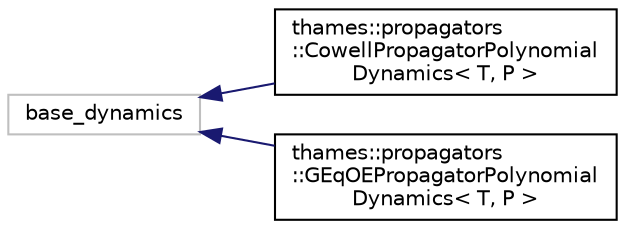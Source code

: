 digraph "Graphical Class Hierarchy"
{
 // LATEX_PDF_SIZE
  edge [fontname="Helvetica",fontsize="10",labelfontname="Helvetica",labelfontsize="10"];
  node [fontname="Helvetica",fontsize="10",shape=record];
  rankdir="LR";
  Node12 [label="base_dynamics",height=0.2,width=0.4,color="grey75", fillcolor="white", style="filled",tooltip=" "];
  Node12 -> Node0 [dir="back",color="midnightblue",fontsize="10",style="solid",fontname="Helvetica"];
  Node0 [label="thames::propagators\l::CowellPropagatorPolynomial\lDynamics\< T, P \>",height=0.2,width=0.4,color="black", fillcolor="white", style="filled",URL="$classthames_1_1propagators_1_1CowellPropagatorPolynomialDynamics.html",tooltip="Object for Cowell's method dynamics with polynomials, compatible with the SMART-UQ schema."];
  Node12 -> Node14 [dir="back",color="midnightblue",fontsize="10",style="solid",fontname="Helvetica"];
  Node14 [label="thames::propagators\l::GEqOEPropagatorPolynomial\lDynamics\< T, P \>",height=0.2,width=0.4,color="black", fillcolor="white", style="filled",URL="$classthames_1_1propagators_1_1GEqOEPropagatorPolynomialDynamics.html",tooltip="Object for GEqOE dynamics with polynomials, compatible with the SMART-UQ schema."];
}
